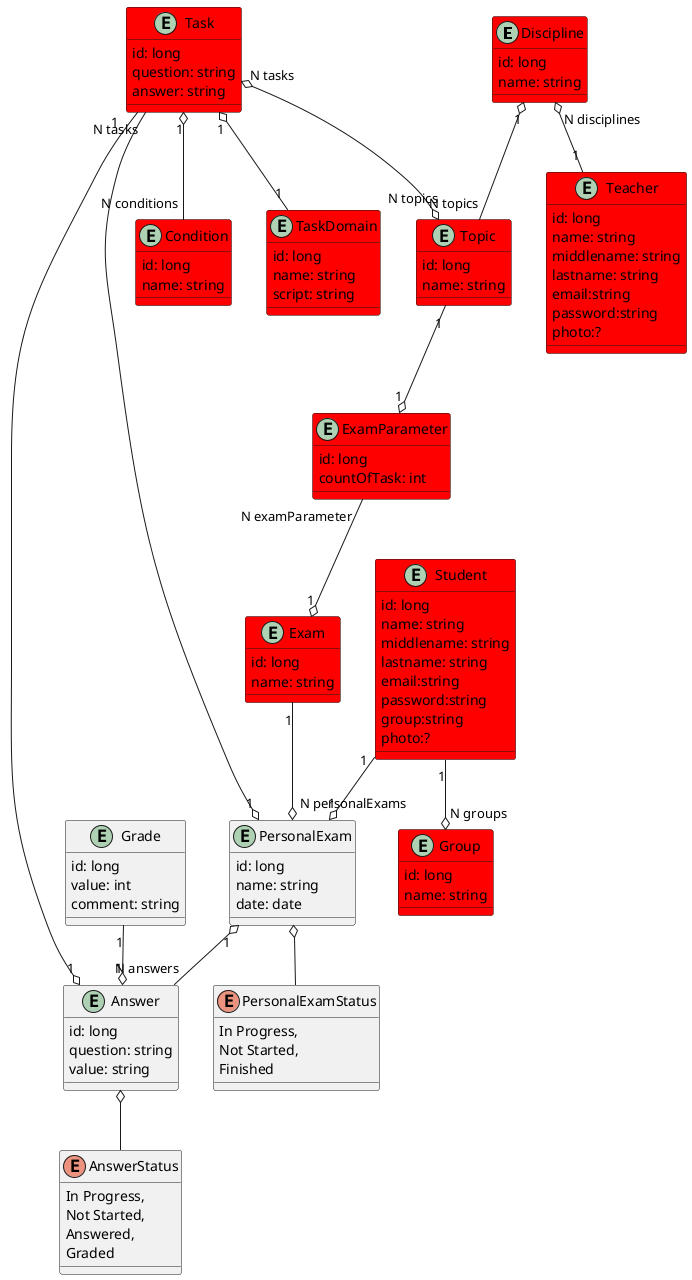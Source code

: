 @startuml

entity Discipline #red{
id: long
name: string
}

entity Topic #red{
id: long
name: string
}

entity Task  #red{
id: long
question: string
answer: string
}

entity Condition  #red{
id: long
name: string
}

entity TaskDomain  #red{
id: long
name: string
script: string
}

entity Exam  #red{
id: long
name: string
}

entity PersonalExam {
id: long
name: string
date: date
}

entity Answer {
id: long
question: string
value: string
}

enum PersonalExamStatus{
In Progress,
Not Started,
Finished
}

enum AnswerStatus{
In Progress,
Not Started,
Answered,
Graded
}

entity Grade{
id: long
value: int
comment: string
}

entity Student #red{
id: long
name: string
middlename: string
lastname: string
email:string
password:string
group:string
photo:?
}

entity Teacher #red{
id: long
name: string
middlename: string
lastname: string
email:string
password:string
photo:?
}

entity Group #red{
id: long
name: string
}

entity ExamParameter #red{
id: long
countOfTask: int
}

ExamParameter "N examParameter" --o "1" Exam
Topic "1" --o "1" ExamParameter
Answer o-- AnswerStatus
PersonalExam o-- PersonalExamStatus
PersonalExam "1" o-- "N answers" Answer
Task "1" --o "1" Answer
Grade "1" --o "1" Answer
Student "1" --o "1" PersonalExam
Task "1" o-- "N conditions" Condition
Task "N tasks" o--o "N topics" Topic
Task "1" o-- "1" TaskDomain
Task "N tasks" --o "1" PersonalExam
Student "1" --o "N groups" Group

Exam "1" --o "N personalExams" PersonalExam

Discipline "1" o-- "N topics" Topic
Discipline "N disciplines" o-- "1" Teacher
@enduml